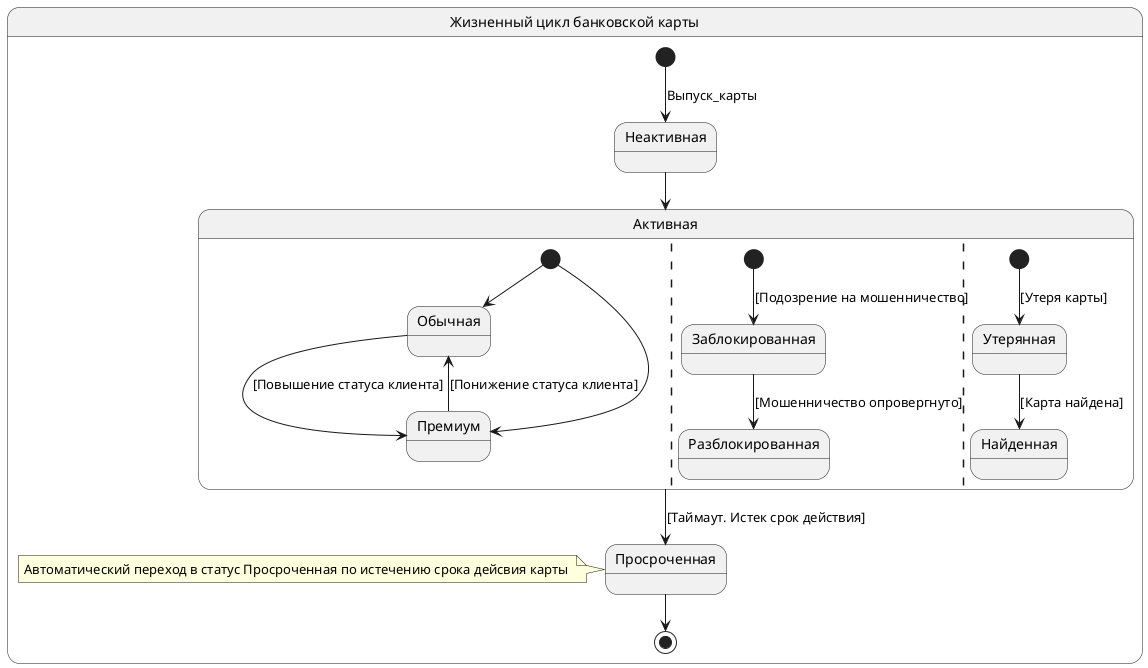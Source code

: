 @startuml 
state "Жизненный цикл банковской карты" as Card {
[*] --> Неактивная : Выпуск_карты
Неактивная --> Активная
state Активная {
[*] --> Обычная
[*] --> Премиум 
Премиум --> Обычная: [Понижение статуса клиента]
Обычная --> Премиум: [Повышение статуса клиента] 
||
[*] --> Заблокированная: [Подозрение на мошенничество]
Заблокированная --> Разблокированная: [Мошенничество опровергнуто]
||
[*] --> Утерянная: [Утеря карты]
Утерянная --> Найденная: [Карта найдена]
}
Активная --> Просроченная: [Таймаут. Истек срок действия]
Просроченная --> [*]
note left of Просроченная 
Автоматический переход в статус Просроченная по истечению срока дейсвия карты 
end note
}

@enduml
